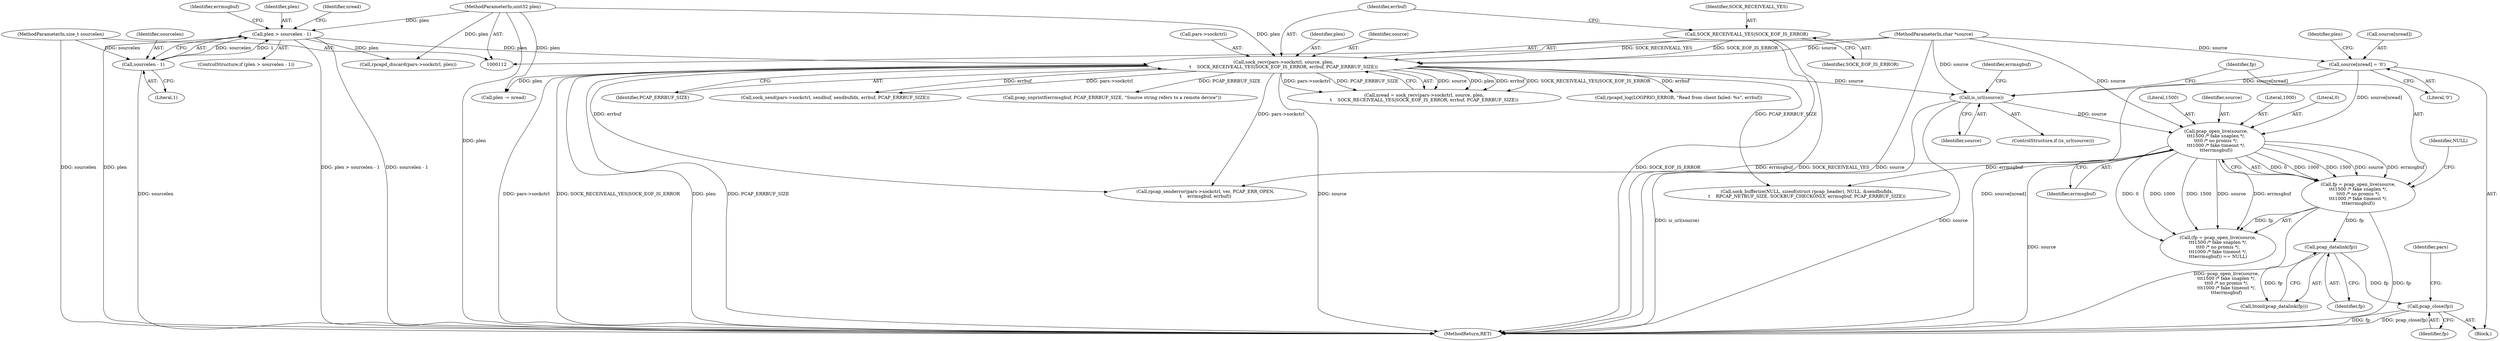digraph "0_libpcap_33834cb2a4d035b52aa2a26742f832a112e90a0a@API" {
"1000262" [label="(Call,pcap_close(fp))"];
"1000255" [label="(Call,pcap_datalink(fp))"];
"1000186" [label="(Call,fp = pcap_open_live(source,\n\t\t\t1500 /* fake snaplen */,\n\t\t\t0 /* no promis */,\n\t\t\t1000 /* fake timeout */,\n\t\t\terrmsgbuf))"];
"1000188" [label="(Call,pcap_open_live(source,\n\t\t\t1500 /* fake snaplen */,\n\t\t\t0 /* no promis */,\n\t\t\t1000 /* fake timeout */,\n\t\t\terrmsgbuf))"];
"1000167" [label="(Call,source[nread] = '\0')"];
"1000116" [label="(MethodParameterIn,char *source)"];
"1000176" [label="(Call,is_url(source))"];
"1000143" [label="(Call,sock_recv(pars->sockctrl, source, plen,\n\t    SOCK_RECEIVEALL_YES|SOCK_EOF_IS_ERROR, errbuf, PCAP_ERRBUF_SIZE))"];
"1000130" [label="(Call,plen > sourcelen - 1)"];
"1000115" [label="(MethodParameterIn,uint32 plen)"];
"1000132" [label="(Call,sourcelen - 1)"];
"1000117" [label="(MethodParameterIn,size_t sourcelen)"];
"1000149" [label="(Call,SOCK_RECEIVEALL_YES|SOCK_EOF_IS_ERROR)"];
"1000309" [label="(Call,rpcapd_discard(pars->sockctrl, plen))"];
"1000175" [label="(ControlStructure,if (is_url(source)))"];
"1000194" [label="(Identifier,NULL)"];
"1000177" [label="(Identifier,source)"];
"1000193" [label="(Identifier,errmsgbuf)"];
"1000115" [label="(MethodParameterIn,uint32 plen)"];
"1000186" [label="(Call,fp = pcap_open_live(source,\n\t\t\t1500 /* fake snaplen */,\n\t\t\t0 /* no promis */,\n\t\t\t1000 /* fake timeout */,\n\t\t\terrmsgbuf))"];
"1000116" [label="(MethodParameterIn,char *source)"];
"1000263" [label="(Identifier,fp)"];
"1000256" [label="(Identifier,fp)"];
"1000171" [label="(Literal,'\0')"];
"1000118" [label="(Block,)"];
"1000137" [label="(Identifier,errmsgbuf)"];
"1000255" [label="(Call,pcap_datalink(fp))"];
"1000187" [label="(Identifier,fp)"];
"1000322" [label="(MethodReturn,RET)"];
"1000268" [label="(Identifier,pars)"];
"1000173" [label="(Identifier,plen)"];
"1000149" [label="(Call,SOCK_RECEIVEALL_YES|SOCK_EOF_IS_ERROR)"];
"1000172" [label="(Call,plen -= nread)"];
"1000198" [label="(Call,sock_bufferize(NULL, sizeof(struct rpcap_header), NULL, &sendbufidx,\n\t    RPCAP_NETBUF_SIZE, SOCKBUF_CHECKONLY, errmsgbuf, PCAP_ERRBUF_SIZE))"];
"1000141" [label="(Call,nread = sock_recv(pars->sockctrl, source, plen,\n\t    SOCK_RECEIVEALL_YES|SOCK_EOF_IS_ERROR, errbuf, PCAP_ERRBUF_SIZE))"];
"1000262" [label="(Call,pcap_close(fp))"];
"1000131" [label="(Identifier,plen)"];
"1000190" [label="(Literal,1500)"];
"1000148" [label="(Identifier,plen)"];
"1000160" [label="(Call,rpcapd_log(LOGPRIO_ERROR, \"Read from client failed: %s\", errbuf))"];
"1000117" [label="(MethodParameterIn,size_t sourcelen)"];
"1000176" [label="(Call,is_url(source))"];
"1000129" [label="(ControlStructure,if (plen > sourcelen - 1))"];
"1000152" [label="(Identifier,errbuf)"];
"1000153" [label="(Identifier,PCAP_ERRBUF_SIZE)"];
"1000167" [label="(Call,source[nread] = '\0')"];
"1000130" [label="(Call,plen > sourcelen - 1)"];
"1000147" [label="(Identifier,source)"];
"1000189" [label="(Identifier,source)"];
"1000151" [label="(Identifier,SOCK_EOF_IS_ERROR)"];
"1000266" [label="(Call,sock_send(pars->sockctrl, sendbuf, sendbufidx, errbuf, PCAP_ERRBUF_SIZE))"];
"1000142" [label="(Identifier,nread)"];
"1000168" [label="(Call,source[nread])"];
"1000143" [label="(Call,sock_recv(pars->sockctrl, source, plen,\n\t    SOCK_RECEIVEALL_YES|SOCK_EOF_IS_ERROR, errbuf, PCAP_ERRBUF_SIZE))"];
"1000188" [label="(Call,pcap_open_live(source,\n\t\t\t1500 /* fake snaplen */,\n\t\t\t0 /* no promis */,\n\t\t\t1000 /* fake timeout */,\n\t\t\terrmsgbuf))"];
"1000132" [label="(Call,sourcelen - 1)"];
"1000180" [label="(Identifier,errmsgbuf)"];
"1000192" [label="(Literal,1000)"];
"1000179" [label="(Call,pcap_snprintf(errmsgbuf, PCAP_ERRBUF_SIZE, \"Source string refers to a remote device\"))"];
"1000185" [label="(Call,(fp = pcap_open_live(source,\n\t\t\t1500 /* fake snaplen */,\n\t\t\t0 /* no promis */,\n\t\t\t1000 /* fake timeout */,\n\t\t\terrmsgbuf)) == NULL)"];
"1000133" [label="(Identifier,sourcelen)"];
"1000289" [label="(Call,rpcap_senderror(pars->sockctrl, ver, PCAP_ERR_OPEN,\n\t    errmsgbuf, errbuf))"];
"1000150" [label="(Identifier,SOCK_RECEIVEALL_YES)"];
"1000134" [label="(Literal,1)"];
"1000254" [label="(Call,htonl(pcap_datalink(fp)))"];
"1000191" [label="(Literal,0)"];
"1000144" [label="(Call,pars->sockctrl)"];
"1000262" -> "1000118"  [label="AST: "];
"1000262" -> "1000263"  [label="CFG: "];
"1000263" -> "1000262"  [label="AST: "];
"1000268" -> "1000262"  [label="CFG: "];
"1000262" -> "1000322"  [label="DDG: fp"];
"1000262" -> "1000322"  [label="DDG: pcap_close(fp)"];
"1000255" -> "1000262"  [label="DDG: fp"];
"1000255" -> "1000254"  [label="AST: "];
"1000255" -> "1000256"  [label="CFG: "];
"1000256" -> "1000255"  [label="AST: "];
"1000254" -> "1000255"  [label="CFG: "];
"1000255" -> "1000254"  [label="DDG: fp"];
"1000186" -> "1000255"  [label="DDG: fp"];
"1000186" -> "1000185"  [label="AST: "];
"1000186" -> "1000188"  [label="CFG: "];
"1000187" -> "1000186"  [label="AST: "];
"1000188" -> "1000186"  [label="AST: "];
"1000194" -> "1000186"  [label="CFG: "];
"1000186" -> "1000322"  [label="DDG: pcap_open_live(source,\n\t\t\t1500 /* fake snaplen */,\n\t\t\t0 /* no promis */,\n\t\t\t1000 /* fake timeout */,\n\t\t\terrmsgbuf)"];
"1000186" -> "1000322"  [label="DDG: fp"];
"1000186" -> "1000185"  [label="DDG: fp"];
"1000188" -> "1000186"  [label="DDG: 0"];
"1000188" -> "1000186"  [label="DDG: 1000"];
"1000188" -> "1000186"  [label="DDG: 1500"];
"1000188" -> "1000186"  [label="DDG: source"];
"1000188" -> "1000186"  [label="DDG: errmsgbuf"];
"1000188" -> "1000193"  [label="CFG: "];
"1000189" -> "1000188"  [label="AST: "];
"1000190" -> "1000188"  [label="AST: "];
"1000191" -> "1000188"  [label="AST: "];
"1000192" -> "1000188"  [label="AST: "];
"1000193" -> "1000188"  [label="AST: "];
"1000188" -> "1000322"  [label="DDG: source"];
"1000188" -> "1000185"  [label="DDG: 0"];
"1000188" -> "1000185"  [label="DDG: 1000"];
"1000188" -> "1000185"  [label="DDG: 1500"];
"1000188" -> "1000185"  [label="DDG: source"];
"1000188" -> "1000185"  [label="DDG: errmsgbuf"];
"1000167" -> "1000188"  [label="DDG: source[nread]"];
"1000176" -> "1000188"  [label="DDG: source"];
"1000116" -> "1000188"  [label="DDG: source"];
"1000188" -> "1000198"  [label="DDG: errmsgbuf"];
"1000188" -> "1000289"  [label="DDG: errmsgbuf"];
"1000167" -> "1000118"  [label="AST: "];
"1000167" -> "1000171"  [label="CFG: "];
"1000168" -> "1000167"  [label="AST: "];
"1000171" -> "1000167"  [label="AST: "];
"1000173" -> "1000167"  [label="CFG: "];
"1000167" -> "1000322"  [label="DDG: source[nread]"];
"1000116" -> "1000167"  [label="DDG: source"];
"1000167" -> "1000176"  [label="DDG: source[nread]"];
"1000116" -> "1000112"  [label="AST: "];
"1000116" -> "1000322"  [label="DDG: source"];
"1000116" -> "1000143"  [label="DDG: source"];
"1000116" -> "1000176"  [label="DDG: source"];
"1000176" -> "1000175"  [label="AST: "];
"1000176" -> "1000177"  [label="CFG: "];
"1000177" -> "1000176"  [label="AST: "];
"1000180" -> "1000176"  [label="CFG: "];
"1000187" -> "1000176"  [label="CFG: "];
"1000176" -> "1000322"  [label="DDG: is_url(source)"];
"1000176" -> "1000322"  [label="DDG: source"];
"1000143" -> "1000176"  [label="DDG: source"];
"1000143" -> "1000141"  [label="AST: "];
"1000143" -> "1000153"  [label="CFG: "];
"1000144" -> "1000143"  [label="AST: "];
"1000147" -> "1000143"  [label="AST: "];
"1000148" -> "1000143"  [label="AST: "];
"1000149" -> "1000143"  [label="AST: "];
"1000152" -> "1000143"  [label="AST: "];
"1000153" -> "1000143"  [label="AST: "];
"1000141" -> "1000143"  [label="CFG: "];
"1000143" -> "1000322"  [label="DDG: pars->sockctrl"];
"1000143" -> "1000322"  [label="DDG: SOCK_RECEIVEALL_YES|SOCK_EOF_IS_ERROR"];
"1000143" -> "1000322"  [label="DDG: plen"];
"1000143" -> "1000322"  [label="DDG: PCAP_ERRBUF_SIZE"];
"1000143" -> "1000322"  [label="DDG: source"];
"1000143" -> "1000141"  [label="DDG: source"];
"1000143" -> "1000141"  [label="DDG: plen"];
"1000143" -> "1000141"  [label="DDG: errbuf"];
"1000143" -> "1000141"  [label="DDG: SOCK_RECEIVEALL_YES|SOCK_EOF_IS_ERROR"];
"1000143" -> "1000141"  [label="DDG: pars->sockctrl"];
"1000143" -> "1000141"  [label="DDG: PCAP_ERRBUF_SIZE"];
"1000130" -> "1000143"  [label="DDG: plen"];
"1000115" -> "1000143"  [label="DDG: plen"];
"1000149" -> "1000143"  [label="DDG: SOCK_RECEIVEALL_YES"];
"1000149" -> "1000143"  [label="DDG: SOCK_EOF_IS_ERROR"];
"1000143" -> "1000160"  [label="DDG: errbuf"];
"1000143" -> "1000172"  [label="DDG: plen"];
"1000143" -> "1000179"  [label="DDG: PCAP_ERRBUF_SIZE"];
"1000143" -> "1000198"  [label="DDG: PCAP_ERRBUF_SIZE"];
"1000143" -> "1000266"  [label="DDG: pars->sockctrl"];
"1000143" -> "1000266"  [label="DDG: errbuf"];
"1000143" -> "1000289"  [label="DDG: pars->sockctrl"];
"1000143" -> "1000289"  [label="DDG: errbuf"];
"1000130" -> "1000129"  [label="AST: "];
"1000130" -> "1000132"  [label="CFG: "];
"1000131" -> "1000130"  [label="AST: "];
"1000132" -> "1000130"  [label="AST: "];
"1000137" -> "1000130"  [label="CFG: "];
"1000142" -> "1000130"  [label="CFG: "];
"1000130" -> "1000322"  [label="DDG: plen > sourcelen - 1"];
"1000130" -> "1000322"  [label="DDG: sourcelen - 1"];
"1000130" -> "1000322"  [label="DDG: plen"];
"1000115" -> "1000130"  [label="DDG: plen"];
"1000132" -> "1000130"  [label="DDG: sourcelen"];
"1000132" -> "1000130"  [label="DDG: 1"];
"1000130" -> "1000309"  [label="DDG: plen"];
"1000115" -> "1000112"  [label="AST: "];
"1000115" -> "1000322"  [label="DDG: plen"];
"1000115" -> "1000172"  [label="DDG: plen"];
"1000115" -> "1000309"  [label="DDG: plen"];
"1000132" -> "1000134"  [label="CFG: "];
"1000133" -> "1000132"  [label="AST: "];
"1000134" -> "1000132"  [label="AST: "];
"1000132" -> "1000322"  [label="DDG: sourcelen"];
"1000117" -> "1000132"  [label="DDG: sourcelen"];
"1000117" -> "1000112"  [label="AST: "];
"1000117" -> "1000322"  [label="DDG: sourcelen"];
"1000149" -> "1000151"  [label="CFG: "];
"1000150" -> "1000149"  [label="AST: "];
"1000151" -> "1000149"  [label="AST: "];
"1000152" -> "1000149"  [label="CFG: "];
"1000149" -> "1000322"  [label="DDG: SOCK_EOF_IS_ERROR"];
"1000149" -> "1000322"  [label="DDG: SOCK_RECEIVEALL_YES"];
}
